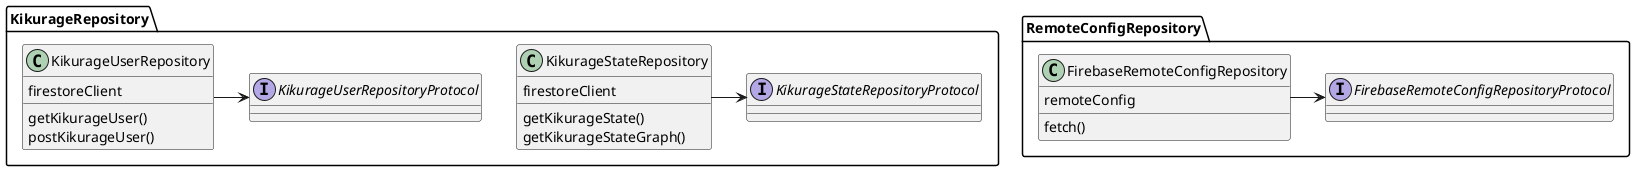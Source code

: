 @startuml Repository
'KikurageRepository'
folder KikurageRepository {
  interface KikurageStateRepositoryProtocol {}
  class "KikurageStateRepository" {
    firestoreClient

    getKikurageState()
    getKikurageStateGraph()
  }
  
  interface KikurageUserRepositoryProtocol {}
  class "KikurageUserRepository" {
    firestoreClient

    getKikurageUser()
    postKikurageUser()
  }
}

'FirebaseRemoteConfigRepository'
folder RemoteConfigRepository {
  interface FirebaseRemoteConfigRepositoryProtocol {}
  class "FirebaseRemoteConfigRepository" {
    remoteConfig

    fetch()
  }
}

KikurageStateRepository -> KikurageStateRepositoryProtocol
KikurageUserRepository -> KikurageUserRepositoryProtocol

FirebaseRemoteConfigRepository -> FirebaseRemoteConfigRepositoryProtocol
@enduml